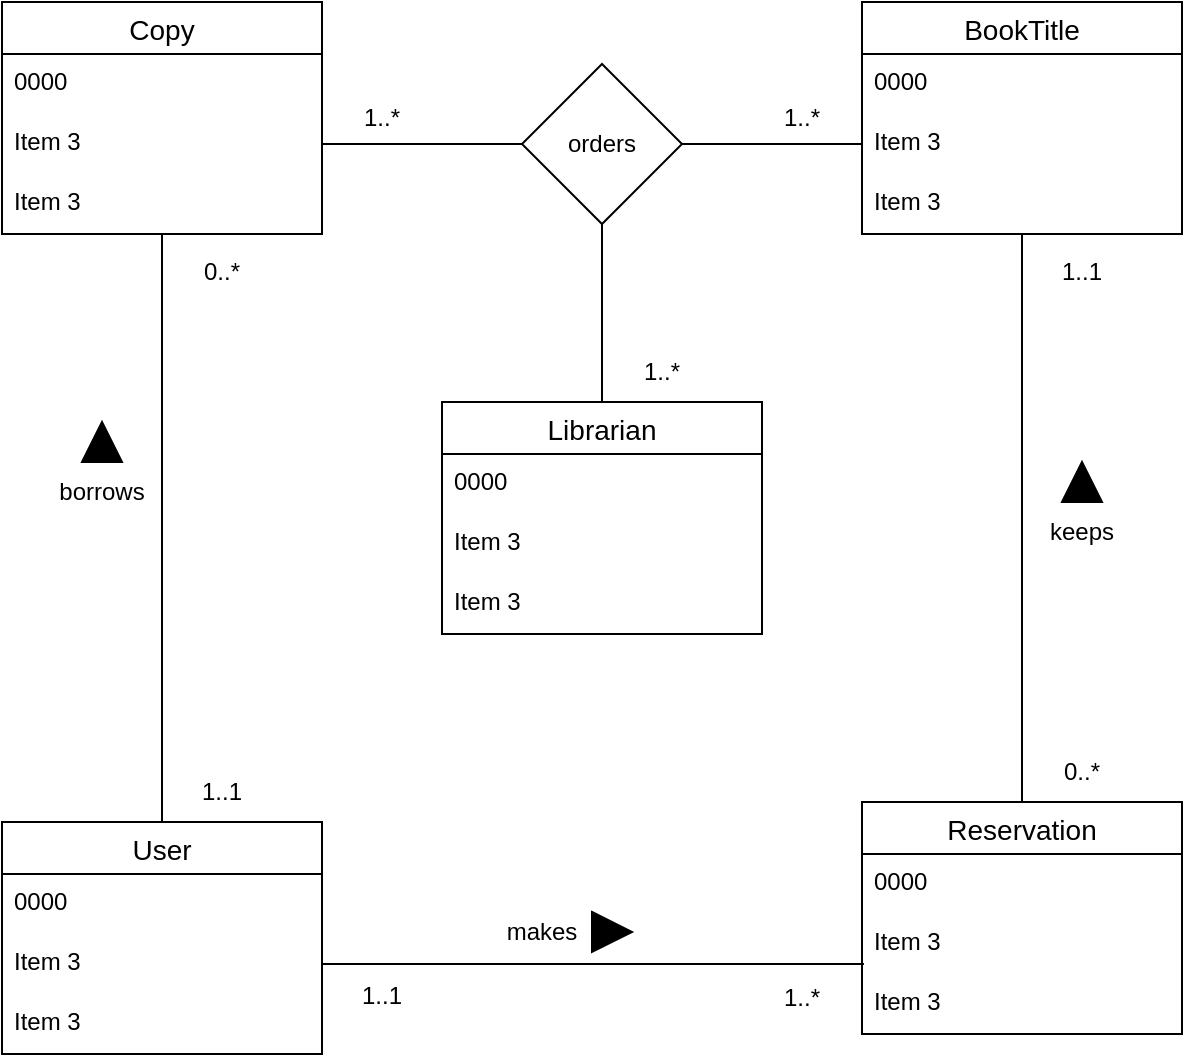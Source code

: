 <mxfile version="15.6.2" type="github" pages="3">
  <diagram id="Q_428xpvHdlZ_yEPxDv1" name="Page-1">
    <mxGraphModel dx="1422" dy="831" grid="1" gridSize="10" guides="1" tooltips="1" connect="1" arrows="1" fold="1" page="1" pageScale="1" pageWidth="850" pageHeight="1100" math="0" shadow="0">
      <root>
        <mxCell id="0" />
        <mxCell id="1" parent="0" />
        <mxCell id="ZA7bM_wyjtu-T4g4M8Mq-10" value="Librarian" style="swimlane;fontStyle=0;childLayout=stackLayout;horizontal=1;startSize=26;horizontalStack=0;resizeParent=1;resizeParentMax=0;resizeLast=0;collapsible=1;marginBottom=0;align=center;fontSize=14;" parent="1" vertex="1">
          <mxGeometry x="260" y="280" width="160" height="116" as="geometry" />
        </mxCell>
        <mxCell id="ZA7bM_wyjtu-T4g4M8Mq-11" value="0000" style="text;strokeColor=none;fillColor=none;spacingLeft=4;spacingRight=4;overflow=hidden;rotatable=0;points=[[0,0.5],[1,0.5]];portConstraint=eastwest;fontSize=12;" parent="ZA7bM_wyjtu-T4g4M8Mq-10" vertex="1">
          <mxGeometry y="26" width="160" height="30" as="geometry" />
        </mxCell>
        <mxCell id="F_n1LyjabMQ1kfWwBXyr-1" value="Item 3" style="text;strokeColor=none;fillColor=none;spacingLeft=4;spacingRight=4;overflow=hidden;rotatable=0;points=[[0,0.5],[1,0.5]];portConstraint=eastwest;fontSize=12;" parent="ZA7bM_wyjtu-T4g4M8Mq-10" vertex="1">
          <mxGeometry y="56" width="160" height="30" as="geometry" />
        </mxCell>
        <mxCell id="ZA7bM_wyjtu-T4g4M8Mq-13" value="Item 3" style="text;strokeColor=none;fillColor=none;spacingLeft=4;spacingRight=4;overflow=hidden;rotatable=0;points=[[0,0.5],[1,0.5]];portConstraint=eastwest;fontSize=12;" parent="ZA7bM_wyjtu-T4g4M8Mq-10" vertex="1">
          <mxGeometry y="86" width="160" height="30" as="geometry" />
        </mxCell>
        <mxCell id="NOb7rSY4H2DuV765HtXx-1" value="BookTitle" style="swimlane;fontStyle=0;childLayout=stackLayout;horizontal=1;startSize=26;horizontalStack=0;resizeParent=1;resizeParentMax=0;resizeLast=0;collapsible=1;marginBottom=0;align=center;fontSize=14;" parent="1" vertex="1">
          <mxGeometry x="470" y="80" width="160" height="116" as="geometry" />
        </mxCell>
        <mxCell id="NOb7rSY4H2DuV765HtXx-2" value="0000" style="text;strokeColor=none;fillColor=none;spacingLeft=4;spacingRight=4;overflow=hidden;rotatable=0;points=[[0,0.5],[1,0.5]];portConstraint=eastwest;fontSize=12;" parent="NOb7rSY4H2DuV765HtXx-1" vertex="1">
          <mxGeometry y="26" width="160" height="30" as="geometry" />
        </mxCell>
        <mxCell id="NOb7rSY4H2DuV765HtXx-3" value="Item 3" style="text;strokeColor=none;fillColor=none;spacingLeft=4;spacingRight=4;overflow=hidden;rotatable=0;points=[[0,0.5],[1,0.5]];portConstraint=eastwest;fontSize=12;" parent="NOb7rSY4H2DuV765HtXx-1" vertex="1">
          <mxGeometry y="56" width="160" height="30" as="geometry" />
        </mxCell>
        <mxCell id="NOb7rSY4H2DuV765HtXx-4" value="Item 3" style="text;strokeColor=none;fillColor=none;spacingLeft=4;spacingRight=4;overflow=hidden;rotatable=0;points=[[0,0.5],[1,0.5]];portConstraint=eastwest;fontSize=12;" parent="NOb7rSY4H2DuV765HtXx-1" vertex="1">
          <mxGeometry y="86" width="160" height="30" as="geometry" />
        </mxCell>
        <mxCell id="NOb7rSY4H2DuV765HtXx-27" style="edgeStyle=orthogonalEdgeStyle;rounded=0;orthogonalLoop=1;jettySize=auto;html=1;entryX=0.5;entryY=0;entryDx=0;entryDy=0;endArrow=none;endFill=0;" parent="1" source="NOb7rSY4H2DuV765HtXx-5" target="NOb7rSY4H2DuV765HtXx-14" edge="1">
          <mxGeometry relative="1" as="geometry" />
        </mxCell>
        <mxCell id="NOb7rSY4H2DuV765HtXx-5" value="Copy" style="swimlane;fontStyle=0;childLayout=stackLayout;horizontal=1;startSize=26;horizontalStack=0;resizeParent=1;resizeParentMax=0;resizeLast=0;collapsible=1;marginBottom=0;align=center;fontSize=14;" parent="1" vertex="1">
          <mxGeometry x="40" y="80" width="160" height="116" as="geometry" />
        </mxCell>
        <mxCell id="NOb7rSY4H2DuV765HtXx-6" value="0000" style="text;strokeColor=none;fillColor=none;spacingLeft=4;spacingRight=4;overflow=hidden;rotatable=0;points=[[0,0.5],[1,0.5]];portConstraint=eastwest;fontSize=12;" parent="NOb7rSY4H2DuV765HtXx-5" vertex="1">
          <mxGeometry y="26" width="160" height="30" as="geometry" />
        </mxCell>
        <mxCell id="NOb7rSY4H2DuV765HtXx-7" value="Item 3" style="text;strokeColor=none;fillColor=none;spacingLeft=4;spacingRight=4;overflow=hidden;rotatable=0;points=[[0,0.5],[1,0.5]];portConstraint=eastwest;fontSize=12;" parent="NOb7rSY4H2DuV765HtXx-5" vertex="1">
          <mxGeometry y="56" width="160" height="30" as="geometry" />
        </mxCell>
        <mxCell id="NOb7rSY4H2DuV765HtXx-8" value="Item 3" style="text;strokeColor=none;fillColor=none;spacingLeft=4;spacingRight=4;overflow=hidden;rotatable=0;points=[[0,0.5],[1,0.5]];portConstraint=eastwest;fontSize=12;" parent="NOb7rSY4H2DuV765HtXx-5" vertex="1">
          <mxGeometry y="86" width="160" height="30" as="geometry" />
        </mxCell>
        <mxCell id="NOb7rSY4H2DuV765HtXx-13" style="edgeStyle=orthogonalEdgeStyle;rounded=0;orthogonalLoop=1;jettySize=auto;html=1;entryX=0.5;entryY=0;entryDx=0;entryDy=0;endArrow=none;endFill=0;" parent="1" source="NOb7rSY4H2DuV765HtXx-9" target="ZA7bM_wyjtu-T4g4M8Mq-10" edge="1">
          <mxGeometry relative="1" as="geometry" />
        </mxCell>
        <mxCell id="NOb7rSY4H2DuV765HtXx-9" value="orders" style="rhombus;whiteSpace=wrap;html=1;strokeColor=default;fillColor=none;" parent="1" vertex="1">
          <mxGeometry x="300" y="111" width="80" height="80" as="geometry" />
        </mxCell>
        <mxCell id="NOb7rSY4H2DuV765HtXx-10" style="edgeStyle=orthogonalEdgeStyle;rounded=0;orthogonalLoop=1;jettySize=auto;html=1;endArrow=none;endFill=0;" parent="1" source="NOb7rSY4H2DuV765HtXx-7" target="NOb7rSY4H2DuV765HtXx-9" edge="1">
          <mxGeometry relative="1" as="geometry" />
        </mxCell>
        <mxCell id="NOb7rSY4H2DuV765HtXx-11" style="edgeStyle=orthogonalEdgeStyle;rounded=0;orthogonalLoop=1;jettySize=auto;html=1;entryX=1;entryY=0.5;entryDx=0;entryDy=0;endArrow=none;endFill=0;" parent="1" source="NOb7rSY4H2DuV765HtXx-3" target="NOb7rSY4H2DuV765HtXx-9" edge="1">
          <mxGeometry relative="1" as="geometry" />
        </mxCell>
        <mxCell id="NOb7rSY4H2DuV765HtXx-14" value="User" style="swimlane;fontStyle=0;childLayout=stackLayout;horizontal=1;startSize=26;horizontalStack=0;resizeParent=1;resizeParentMax=0;resizeLast=0;collapsible=1;marginBottom=0;align=center;fontSize=14;" parent="1" vertex="1">
          <mxGeometry x="40" y="490" width="160" height="116" as="geometry" />
        </mxCell>
        <mxCell id="NOb7rSY4H2DuV765HtXx-15" value="0000" style="text;strokeColor=none;fillColor=none;spacingLeft=4;spacingRight=4;overflow=hidden;rotatable=0;points=[[0,0.5],[1,0.5]];portConstraint=eastwest;fontSize=12;" parent="NOb7rSY4H2DuV765HtXx-14" vertex="1">
          <mxGeometry y="26" width="160" height="30" as="geometry" />
        </mxCell>
        <mxCell id="NOb7rSY4H2DuV765HtXx-16" value="Item 3" style="text;strokeColor=none;fillColor=none;spacingLeft=4;spacingRight=4;overflow=hidden;rotatable=0;points=[[0,0.5],[1,0.5]];portConstraint=eastwest;fontSize=12;" parent="NOb7rSY4H2DuV765HtXx-14" vertex="1">
          <mxGeometry y="56" width="160" height="30" as="geometry" />
        </mxCell>
        <mxCell id="NOb7rSY4H2DuV765HtXx-17" value="Item 3" style="text;strokeColor=none;fillColor=none;spacingLeft=4;spacingRight=4;overflow=hidden;rotatable=0;points=[[0,0.5],[1,0.5]];portConstraint=eastwest;fontSize=12;" parent="NOb7rSY4H2DuV765HtXx-14" vertex="1">
          <mxGeometry y="86" width="160" height="30" as="geometry" />
        </mxCell>
        <mxCell id="NOb7rSY4H2DuV765HtXx-25" style="edgeStyle=orthogonalEdgeStyle;rounded=0;orthogonalLoop=1;jettySize=auto;html=1;endArrow=none;endFill=0;" parent="1" source="NOb7rSY4H2DuV765HtXx-18" target="NOb7rSY4H2DuV765HtXx-1" edge="1">
          <mxGeometry relative="1" as="geometry" />
        </mxCell>
        <mxCell id="NOb7rSY4H2DuV765HtXx-18" value="Reservation" style="swimlane;fontStyle=0;childLayout=stackLayout;horizontal=1;startSize=26;horizontalStack=0;resizeParent=1;resizeParentMax=0;resizeLast=0;collapsible=1;marginBottom=0;align=center;fontSize=14;" parent="1" vertex="1">
          <mxGeometry x="470" y="480" width="160" height="116" as="geometry" />
        </mxCell>
        <mxCell id="NOb7rSY4H2DuV765HtXx-19" value="0000" style="text;strokeColor=none;fillColor=none;spacingLeft=4;spacingRight=4;overflow=hidden;rotatable=0;points=[[0,0.5],[1,0.5]];portConstraint=eastwest;fontSize=12;" parent="NOb7rSY4H2DuV765HtXx-18" vertex="1">
          <mxGeometry y="26" width="160" height="30" as="geometry" />
        </mxCell>
        <mxCell id="NOb7rSY4H2DuV765HtXx-20" value="Item 3" style="text;strokeColor=none;fillColor=none;spacingLeft=4;spacingRight=4;overflow=hidden;rotatable=0;points=[[0,0.5],[1,0.5]];portConstraint=eastwest;fontSize=12;" parent="NOb7rSY4H2DuV765HtXx-18" vertex="1">
          <mxGeometry y="56" width="160" height="30" as="geometry" />
        </mxCell>
        <mxCell id="NOb7rSY4H2DuV765HtXx-21" value="Item 3" style="text;strokeColor=none;fillColor=none;spacingLeft=4;spacingRight=4;overflow=hidden;rotatable=0;points=[[0,0.5],[1,0.5]];portConstraint=eastwest;fontSize=12;" parent="NOb7rSY4H2DuV765HtXx-18" vertex="1">
          <mxGeometry y="86" width="160" height="30" as="geometry" />
        </mxCell>
        <mxCell id="NOb7rSY4H2DuV765HtXx-22" value="1..*" style="text;html=1;strokeColor=none;fillColor=none;align=center;verticalAlign=middle;whiteSpace=wrap;rounded=0;" parent="1" vertex="1">
          <mxGeometry x="200" y="123" width="60" height="30" as="geometry" />
        </mxCell>
        <mxCell id="NOb7rSY4H2DuV765HtXx-23" value="1..*" style="text;html=1;strokeColor=none;fillColor=none;align=center;verticalAlign=middle;whiteSpace=wrap;rounded=0;" parent="1" vertex="1">
          <mxGeometry x="410" y="123" width="60" height="30" as="geometry" />
        </mxCell>
        <mxCell id="NOb7rSY4H2DuV765HtXx-24" value="1..*" style="text;html=1;strokeColor=none;fillColor=none;align=center;verticalAlign=middle;whiteSpace=wrap;rounded=0;" parent="1" vertex="1">
          <mxGeometry x="340" y="250" width="60" height="30" as="geometry" />
        </mxCell>
        <mxCell id="NOb7rSY4H2DuV765HtXx-28" value="keeps" style="text;html=1;strokeColor=none;fillColor=none;align=center;verticalAlign=middle;whiteSpace=wrap;rounded=0;" parent="1" vertex="1">
          <mxGeometry x="550" y="330" width="60" height="30" as="geometry" />
        </mxCell>
        <mxCell id="NOb7rSY4H2DuV765HtXx-29" value="" style="triangle;whiteSpace=wrap;html=1;strokeColor=default;fillColor=#000000;direction=north;" parent="1" vertex="1">
          <mxGeometry x="570" y="310" width="20" height="20" as="geometry" />
        </mxCell>
        <mxCell id="NOb7rSY4H2DuV765HtXx-30" value="1..1" style="text;html=1;strokeColor=none;fillColor=none;align=center;verticalAlign=middle;whiteSpace=wrap;rounded=0;" parent="1" vertex="1">
          <mxGeometry x="550" y="200" width="60" height="30" as="geometry" />
        </mxCell>
        <mxCell id="NOb7rSY4H2DuV765HtXx-31" value="0..*" style="text;html=1;strokeColor=none;fillColor=none;align=center;verticalAlign=middle;whiteSpace=wrap;rounded=0;" parent="1" vertex="1">
          <mxGeometry x="550" y="450" width="60" height="30" as="geometry" />
        </mxCell>
        <mxCell id="NOb7rSY4H2DuV765HtXx-32" style="edgeStyle=orthogonalEdgeStyle;rounded=0;orthogonalLoop=1;jettySize=auto;html=1;entryX=0.006;entryY=0.833;entryDx=0;entryDy=0;entryPerimeter=0;endArrow=none;endFill=0;" parent="1" source="NOb7rSY4H2DuV765HtXx-16" target="NOb7rSY4H2DuV765HtXx-20" edge="1">
          <mxGeometry relative="1" as="geometry" />
        </mxCell>
        <mxCell id="NOb7rSY4H2DuV765HtXx-33" value="makes" style="text;html=1;strokeColor=none;fillColor=none;align=center;verticalAlign=middle;whiteSpace=wrap;rounded=0;" parent="1" vertex="1">
          <mxGeometry x="280" y="530" width="60" height="30" as="geometry" />
        </mxCell>
        <mxCell id="NOb7rSY4H2DuV765HtXx-34" value="" style="triangle;whiteSpace=wrap;html=1;strokeColor=default;fillColor=#000000;direction=east;" parent="1" vertex="1">
          <mxGeometry x="335" y="535" width="20" height="20" as="geometry" />
        </mxCell>
        <mxCell id="NOb7rSY4H2DuV765HtXx-36" value="1..*" style="text;html=1;strokeColor=none;fillColor=none;align=center;verticalAlign=middle;whiteSpace=wrap;rounded=0;" parent="1" vertex="1">
          <mxGeometry x="410" y="563" width="60" height="30" as="geometry" />
        </mxCell>
        <mxCell id="NOb7rSY4H2DuV765HtXx-37" value="1..1" style="text;html=1;strokeColor=none;fillColor=none;align=center;verticalAlign=middle;whiteSpace=wrap;rounded=0;" parent="1" vertex="1">
          <mxGeometry x="200" y="562" width="60" height="30" as="geometry" />
        </mxCell>
        <mxCell id="NOb7rSY4H2DuV765HtXx-38" value="borrows" style="text;html=1;strokeColor=none;fillColor=none;align=center;verticalAlign=middle;whiteSpace=wrap;rounded=0;" parent="1" vertex="1">
          <mxGeometry x="60" y="310" width="60" height="30" as="geometry" />
        </mxCell>
        <mxCell id="NOb7rSY4H2DuV765HtXx-39" value="" style="triangle;whiteSpace=wrap;html=1;strokeColor=default;fillColor=#000000;direction=north;" parent="1" vertex="1">
          <mxGeometry x="80" y="290" width="20" height="20" as="geometry" />
        </mxCell>
        <mxCell id="NOb7rSY4H2DuV765HtXx-41" value="0..*" style="text;html=1;strokeColor=none;fillColor=none;align=center;verticalAlign=middle;whiteSpace=wrap;rounded=0;" parent="1" vertex="1">
          <mxGeometry x="120" y="200" width="60" height="30" as="geometry" />
        </mxCell>
        <mxCell id="NOb7rSY4H2DuV765HtXx-42" value="1..1" style="text;html=1;strokeColor=none;fillColor=none;align=center;verticalAlign=middle;whiteSpace=wrap;rounded=0;" parent="1" vertex="1">
          <mxGeometry x="120" y="460" width="60" height="30" as="geometry" />
        </mxCell>
      </root>
    </mxGraphModel>
  </diagram>
  <diagram id="I5beO8OrD3FKLfuEDJoO" name="ModelAnswer">
    <mxGraphModel dx="1422" dy="754" grid="1" gridSize="10" guides="1" tooltips="1" connect="1" arrows="1" fold="1" page="1" pageScale="1" pageWidth="850" pageHeight="1100" math="0" shadow="0">
      <root>
        <mxCell id="w3mFWNOISJ7ZZDM5z2eE-0" />
        <mxCell id="w3mFWNOISJ7ZZDM5z2eE-1" parent="w3mFWNOISJ7ZZDM5z2eE-0" />
        <mxCell id="w3mFWNOISJ7ZZDM5z2eE-2" value="Librarian" style="swimlane;fontStyle=0;childLayout=stackLayout;horizontal=1;startSize=26;horizontalStack=0;resizeParent=1;resizeParentMax=0;resizeLast=0;collapsible=1;marginBottom=0;align=center;fontSize=14;" vertex="1" parent="w3mFWNOISJ7ZZDM5z2eE-1">
          <mxGeometry x="40" y="480" width="160" height="146" as="geometry" />
        </mxCell>
        <mxCell id="w3mFWNOISJ7ZZDM5z2eE-3" value="librarianId{PK}" style="text;strokeColor=none;fillColor=none;spacingLeft=4;spacingRight=4;overflow=hidden;rotatable=0;points=[[0,0.5],[1,0.5]];portConstraint=eastwest;fontSize=12;" vertex="1" parent="w3mFWNOISJ7ZZDM5z2eE-2">
          <mxGeometry y="26" width="160" height="30" as="geometry" />
        </mxCell>
        <mxCell id="w3mFWNOISJ7ZZDM5z2eE-4" value="libFName" style="text;strokeColor=none;fillColor=none;spacingLeft=4;spacingRight=4;overflow=hidden;rotatable=0;points=[[0,0.5],[1,0.5]];portConstraint=eastwest;fontSize=12;" vertex="1" parent="w3mFWNOISJ7ZZDM5z2eE-2">
          <mxGeometry y="56" width="160" height="30" as="geometry" />
        </mxCell>
        <mxCell id="Brpm2Ps_6dhby0O5N7Ve-23" value="libSName" style="text;strokeColor=none;fillColor=none;spacingLeft=4;spacingRight=4;overflow=hidden;rotatable=0;points=[[0,0.5],[1,0.5]];portConstraint=eastwest;fontSize=12;" vertex="1" parent="w3mFWNOISJ7ZZDM5z2eE-2">
          <mxGeometry y="86" width="160" height="30" as="geometry" />
        </mxCell>
        <mxCell id="w3mFWNOISJ7ZZDM5z2eE-5" value="libTellNo" style="text;strokeColor=none;fillColor=none;spacingLeft=4;spacingRight=4;overflow=hidden;rotatable=0;points=[[0,0.5],[1,0.5]];portConstraint=eastwest;fontSize=12;" vertex="1" parent="w3mFWNOISJ7ZZDM5z2eE-2">
          <mxGeometry y="116" width="160" height="30" as="geometry" />
        </mxCell>
        <mxCell id="w3mFWNOISJ7ZZDM5z2eE-55" style="edgeStyle=orthogonalEdgeStyle;rounded=0;orthogonalLoop=1;jettySize=auto;html=1;entryX=0.5;entryY=0;entryDx=0;entryDy=0;endArrow=none;endFill=0;" edge="1" parent="w3mFWNOISJ7ZZDM5z2eE-1" source="w3mFWNOISJ7ZZDM5z2eE-6" target="w3mFWNOISJ7ZZDM5z2eE-11">
          <mxGeometry relative="1" as="geometry" />
        </mxCell>
        <mxCell id="w3mFWNOISJ7ZZDM5z2eE-6" value="BookTitle" style="swimlane;fontStyle=0;childLayout=stackLayout;horizontal=1;startSize=26;horizontalStack=0;resizeParent=1;resizeParentMax=0;resizeLast=0;collapsible=1;marginBottom=0;align=center;fontSize=14;" vertex="1" parent="w3mFWNOISJ7ZZDM5z2eE-1">
          <mxGeometry x="400" y="222" width="160" height="146" as="geometry" />
        </mxCell>
        <mxCell id="w3mFWNOISJ7ZZDM5z2eE-7" value="bookCatelogNo{PK}" style="text;strokeColor=none;fillColor=none;spacingLeft=4;spacingRight=4;overflow=hidden;rotatable=0;points=[[0,0.5],[1,0.5]];portConstraint=eastwest;fontSize=12;" vertex="1" parent="w3mFWNOISJ7ZZDM5z2eE-6">
          <mxGeometry y="26" width="160" height="30" as="geometry" />
        </mxCell>
        <mxCell id="w3mFWNOISJ7ZZDM5z2eE-8" value="ISBN{AK}" style="text;strokeColor=none;fillColor=none;spacingLeft=4;spacingRight=4;overflow=hidden;rotatable=0;points=[[0,0.5],[1,0.5]];portConstraint=eastwest;fontSize=12;" vertex="1" parent="w3mFWNOISJ7ZZDM5z2eE-6">
          <mxGeometry y="56" width="160" height="30" as="geometry" />
        </mxCell>
        <mxCell id="w3mFWNOISJ7ZZDM5z2eE-9" value="bookTitle" style="text;strokeColor=none;fillColor=none;spacingLeft=4;spacingRight=4;overflow=hidden;rotatable=0;points=[[0,0.5],[1,0.5]];portConstraint=eastwest;fontSize=12;" vertex="1" parent="w3mFWNOISJ7ZZDM5z2eE-6">
          <mxGeometry y="86" width="160" height="30" as="geometry" />
        </mxCell>
        <mxCell id="Brpm2Ps_6dhby0O5N7Ve-24" value="bookAuther" style="text;strokeColor=none;fillColor=none;spacingLeft=4;spacingRight=4;overflow=hidden;rotatable=0;points=[[0,0.5],[1,0.5]];portConstraint=eastwest;fontSize=12;" vertex="1" parent="w3mFWNOISJ7ZZDM5z2eE-6">
          <mxGeometry y="116" width="160" height="30" as="geometry" />
        </mxCell>
        <mxCell id="w3mFWNOISJ7ZZDM5z2eE-11" value="Copy" style="swimlane;fontStyle=0;childLayout=stackLayout;horizontal=1;startSize=26;horizontalStack=0;resizeParent=1;resizeParentMax=0;resizeLast=0;collapsible=1;marginBottom=0;align=center;fontSize=14;" vertex="1" parent="w3mFWNOISJ7ZZDM5z2eE-1">
          <mxGeometry x="400" y="480" width="160" height="116" as="geometry" />
        </mxCell>
        <mxCell id="w3mFWNOISJ7ZZDM5z2eE-12" value="copyRefNo{PK}" style="text;strokeColor=none;fillColor=none;spacingLeft=4;spacingRight=4;overflow=hidden;rotatable=0;points=[[0,0.5],[1,0.5]];portConstraint=eastwest;fontSize=12;" vertex="1" parent="w3mFWNOISJ7ZZDM5z2eE-11">
          <mxGeometry y="26" width="160" height="30" as="geometry" />
        </mxCell>
        <mxCell id="w3mFWNOISJ7ZZDM5z2eE-13" value="copyCondition" style="text;strokeColor=none;fillColor=none;spacingLeft=4;spacingRight=4;overflow=hidden;rotatable=0;points=[[0,0.5],[1,0.5]];portConstraint=eastwest;fontSize=12;" vertex="1" parent="w3mFWNOISJ7ZZDM5z2eE-11">
          <mxGeometry y="56" width="160" height="30" as="geometry" />
        </mxCell>
        <mxCell id="w3mFWNOISJ7ZZDM5z2eE-14" value="copyAvailability" style="text;strokeColor=none;fillColor=none;spacingLeft=4;spacingRight=4;overflow=hidden;rotatable=0;points=[[0,0.5],[1,0.5]];portConstraint=eastwest;fontSize=12;" vertex="1" parent="w3mFWNOISJ7ZZDM5z2eE-11">
          <mxGeometry y="86" width="160" height="30" as="geometry" />
        </mxCell>
        <mxCell id="Brpm2Ps_6dhby0O5N7Ve-6" style="edgeStyle=orthogonalEdgeStyle;rounded=0;orthogonalLoop=1;jettySize=auto;html=1;entryX=1;entryY=0.5;entryDx=0;entryDy=0;endArrow=none;endFill=0;" edge="1" parent="w3mFWNOISJ7ZZDM5z2eE-1" source="w3mFWNOISJ7ZZDM5z2eE-19" target="w3mFWNOISJ7ZZDM5z2eE-13">
          <mxGeometry relative="1" as="geometry" />
        </mxCell>
        <mxCell id="w3mFWNOISJ7ZZDM5z2eE-19" value="User" style="swimlane;fontStyle=0;childLayout=stackLayout;horizontal=1;startSize=26;horizontalStack=0;resizeParent=1;resizeParentMax=0;resizeLast=0;collapsible=1;marginBottom=0;align=center;fontSize=14;" vertex="1" parent="w3mFWNOISJ7ZZDM5z2eE-1">
          <mxGeometry x="680" y="222" width="160" height="146" as="geometry" />
        </mxCell>
        <mxCell id="w3mFWNOISJ7ZZDM5z2eE-20" value="userId{PK}" style="text;strokeColor=none;fillColor=none;spacingLeft=4;spacingRight=4;overflow=hidden;rotatable=0;points=[[0,0.5],[1,0.5]];portConstraint=eastwest;fontSize=12;" vertex="1" parent="w3mFWNOISJ7ZZDM5z2eE-19">
          <mxGeometry y="26" width="160" height="30" as="geometry" />
        </mxCell>
        <mxCell id="w3mFWNOISJ7ZZDM5z2eE-21" value="userFname" style="text;strokeColor=none;fillColor=none;spacingLeft=4;spacingRight=4;overflow=hidden;rotatable=0;points=[[0,0.5],[1,0.5]];portConstraint=eastwest;fontSize=12;" vertex="1" parent="w3mFWNOISJ7ZZDM5z2eE-19">
          <mxGeometry y="56" width="160" height="30" as="geometry" />
        </mxCell>
        <mxCell id="Brpm2Ps_6dhby0O5N7Ve-25" value="userSName" style="text;strokeColor=none;fillColor=none;spacingLeft=4;spacingRight=4;overflow=hidden;rotatable=0;points=[[0,0.5],[1,0.5]];portConstraint=eastwest;fontSize=12;" vertex="1" parent="w3mFWNOISJ7ZZDM5z2eE-19">
          <mxGeometry y="86" width="160" height="30" as="geometry" />
        </mxCell>
        <mxCell id="w3mFWNOISJ7ZZDM5z2eE-22" value="userEmalil" style="text;strokeColor=none;fillColor=none;spacingLeft=4;spacingRight=4;overflow=hidden;rotatable=0;points=[[0,0.5],[1,0.5]];portConstraint=eastwest;fontSize=12;" vertex="1" parent="w3mFWNOISJ7ZZDM5z2eE-19">
          <mxGeometry y="116" width="160" height="30" as="geometry" />
        </mxCell>
        <mxCell id="w3mFWNOISJ7ZZDM5z2eE-53" style="edgeStyle=orthogonalEdgeStyle;rounded=0;orthogonalLoop=1;jettySize=auto;html=1;endArrow=none;endFill=0;" edge="1" parent="w3mFWNOISJ7ZZDM5z2eE-1" source="w3mFWNOISJ7ZZDM5z2eE-46" target="w3mFWNOISJ7ZZDM5z2eE-6">
          <mxGeometry relative="1" as="geometry" />
        </mxCell>
        <mxCell id="w3mFWNOISJ7ZZDM5z2eE-46" value="Publisher" style="swimlane;fontStyle=0;childLayout=stackLayout;horizontal=1;startSize=26;horizontalStack=0;resizeParent=1;resizeParentMax=0;resizeLast=0;collapsible=1;marginBottom=0;align=center;fontSize=14;" vertex="1" parent="w3mFWNOISJ7ZZDM5z2eE-1">
          <mxGeometry x="160" y="40" width="160" height="146" as="geometry" />
        </mxCell>
        <mxCell id="w3mFWNOISJ7ZZDM5z2eE-47" value="publisherId{PK}" style="text;strokeColor=none;fillColor=none;spacingLeft=4;spacingRight=4;overflow=hidden;rotatable=0;points=[[0,0.5],[1,0.5]];portConstraint=eastwest;fontSize=12;" vertex="1" parent="w3mFWNOISJ7ZZDM5z2eE-46">
          <mxGeometry y="26" width="160" height="30" as="geometry" />
        </mxCell>
        <mxCell id="w3mFWNOISJ7ZZDM5z2eE-48" value="publisherName" style="text;strokeColor=none;fillColor=none;spacingLeft=4;spacingRight=4;overflow=hidden;rotatable=0;points=[[0,0.5],[1,0.5]];portConstraint=eastwest;fontSize=12;" vertex="1" parent="w3mFWNOISJ7ZZDM5z2eE-46">
          <mxGeometry y="56" width="160" height="30" as="geometry" />
        </mxCell>
        <mxCell id="w3mFWNOISJ7ZZDM5z2eE-49" value="contactPersonName" style="text;strokeColor=none;fillColor=none;spacingLeft=4;spacingRight=4;overflow=hidden;rotatable=0;points=[[0,0.5],[1,0.5]];portConstraint=eastwest;fontSize=12;" vertex="1" parent="w3mFWNOISJ7ZZDM5z2eE-46">
          <mxGeometry y="86" width="160" height="30" as="geometry" />
        </mxCell>
        <mxCell id="Brpm2Ps_6dhby0O5N7Ve-22" value="contactPersonEmail" style="text;strokeColor=none;fillColor=none;spacingLeft=4;spacingRight=4;overflow=hidden;rotatable=0;points=[[0,0.5],[1,0.5]];portConstraint=eastwest;fontSize=12;" vertex="1" parent="w3mFWNOISJ7ZZDM5z2eE-46">
          <mxGeometry y="116" width="160" height="30" as="geometry" />
        </mxCell>
        <mxCell id="w3mFWNOISJ7ZZDM5z2eE-54" style="edgeStyle=orthogonalEdgeStyle;rounded=0;orthogonalLoop=1;jettySize=auto;html=1;endArrow=none;endFill=0;" edge="1" parent="w3mFWNOISJ7ZZDM5z2eE-1" source="w3mFWNOISJ7ZZDM5z2eE-7" target="w3mFWNOISJ7ZZDM5z2eE-20">
          <mxGeometry relative="1" as="geometry" />
        </mxCell>
        <mxCell id="w3mFWNOISJ7ZZDM5z2eE-60" style="edgeStyle=orthogonalEdgeStyle;rounded=0;orthogonalLoop=1;jettySize=auto;html=1;entryX=0.5;entryY=0;entryDx=0;entryDy=0;endArrow=none;endFill=0;" edge="1" parent="w3mFWNOISJ7ZZDM5z2eE-1" source="w3mFWNOISJ7ZZDM5z2eE-56" target="w3mFWNOISJ7ZZDM5z2eE-2">
          <mxGeometry relative="1" as="geometry">
            <Array as="points">
              <mxPoint x="120" y="280" />
            </Array>
          </mxGeometry>
        </mxCell>
        <mxCell id="w3mFWNOISJ7ZZDM5z2eE-61" style="edgeStyle=orthogonalEdgeStyle;rounded=0;orthogonalLoop=1;jettySize=auto;html=1;entryX=0;entryY=0.5;entryDx=0;entryDy=0;endArrow=none;endFill=0;" edge="1" parent="w3mFWNOISJ7ZZDM5z2eE-1" source="w3mFWNOISJ7ZZDM5z2eE-56" target="w3mFWNOISJ7ZZDM5z2eE-13">
          <mxGeometry relative="1" as="geometry" />
        </mxCell>
        <mxCell id="Brpm2Ps_6dhby0O5N7Ve-20" style="edgeStyle=orthogonalEdgeStyle;rounded=0;orthogonalLoop=1;jettySize=auto;html=1;entryX=-0.006;entryY=1.067;entryDx=0;entryDy=0;entryPerimeter=0;endArrow=none;endFill=0;" edge="1" parent="w3mFWNOISJ7ZZDM5z2eE-1" source="w3mFWNOISJ7ZZDM5z2eE-56" target="w3mFWNOISJ7ZZDM5z2eE-7">
          <mxGeometry relative="1" as="geometry" />
        </mxCell>
        <mxCell id="w3mFWNOISJ7ZZDM5z2eE-56" value="Orders" style="rhombus;whiteSpace=wrap;html=1;" vertex="1" parent="w3mFWNOISJ7ZZDM5z2eE-1">
          <mxGeometry x="230" y="250" width="80" height="60" as="geometry" />
        </mxCell>
        <mxCell id="w3mFWNOISJ7ZZDM5z2eE-62" value="publishes" style="text;html=1;strokeColor=none;fillColor=none;align=center;verticalAlign=middle;whiteSpace=wrap;rounded=0;" vertex="1" parent="w3mFWNOISJ7ZZDM5z2eE-1">
          <mxGeometry x="360" y="70" width="60" height="30" as="geometry" />
        </mxCell>
        <mxCell id="Brpm2Ps_6dhby0O5N7Ve-0" value="" style="triangle;whiteSpace=wrap;html=1;fillColor=#000000;" vertex="1" parent="w3mFWNOISJ7ZZDM5z2eE-1">
          <mxGeometry x="425" y="75" width="20" height="20" as="geometry" />
        </mxCell>
        <mxCell id="Brpm2Ps_6dhby0O5N7Ve-1" value="Has" style="text;html=1;strokeColor=none;fillColor=none;align=center;verticalAlign=middle;whiteSpace=wrap;rounded=0;" vertex="1" parent="w3mFWNOISJ7ZZDM5z2eE-1">
          <mxGeometry x="490" y="390" width="60" height="30" as="geometry" />
        </mxCell>
        <mxCell id="Brpm2Ps_6dhby0O5N7Ve-2" value="" style="triangle;whiteSpace=wrap;html=1;fillColor=#000000;direction=south;" vertex="1" parent="w3mFWNOISJ7ZZDM5z2eE-1">
          <mxGeometry x="510" y="420" width="20" height="20" as="geometry" />
        </mxCell>
        <mxCell id="Brpm2Ps_6dhby0O5N7Ve-4" value="places reservation for" style="text;html=1;strokeColor=none;fillColor=none;align=center;verticalAlign=middle;whiteSpace=wrap;rounded=0;" vertex="1" parent="w3mFWNOISJ7ZZDM5z2eE-1">
          <mxGeometry x="610" y="220" width="60" height="30" as="geometry" />
        </mxCell>
        <mxCell id="Brpm2Ps_6dhby0O5N7Ve-5" value="" style="triangle;whiteSpace=wrap;html=1;fillColor=#000000;direction=west;" vertex="1" parent="w3mFWNOISJ7ZZDM5z2eE-1">
          <mxGeometry x="580" y="222" width="20" height="20" as="geometry" />
        </mxCell>
        <mxCell id="Brpm2Ps_6dhby0O5N7Ve-7" value="borrows" style="text;html=1;strokeColor=none;fillColor=none;align=center;verticalAlign=middle;whiteSpace=wrap;rounded=0;" vertex="1" parent="w3mFWNOISJ7ZZDM5z2eE-1">
          <mxGeometry x="661" y="520" width="60" height="30" as="geometry" />
        </mxCell>
        <mxCell id="Brpm2Ps_6dhby0O5N7Ve-8" value="" style="triangle;whiteSpace=wrap;html=1;fillColor=#000000;direction=west;" vertex="1" parent="w3mFWNOISJ7ZZDM5z2eE-1">
          <mxGeometry x="642" y="525" width="20" height="20" as="geometry" />
        </mxCell>
        <mxCell id="Brpm2Ps_6dhby0O5N7Ve-9" value="1..1" style="text;html=1;strokeColor=none;fillColor=none;align=center;verticalAlign=middle;whiteSpace=wrap;rounded=0;" vertex="1" parent="w3mFWNOISJ7ZZDM5z2eE-1">
          <mxGeometry x="320" y="100" width="40" height="20" as="geometry" />
        </mxCell>
        <mxCell id="Brpm2Ps_6dhby0O5N7Ve-10" value="0..1" style="text;html=1;strokeColor=none;fillColor=none;align=center;verticalAlign=middle;whiteSpace=wrap;rounded=0;" vertex="1" parent="w3mFWNOISJ7ZZDM5z2eE-1">
          <mxGeometry x="439" y="200" width="40" height="20" as="geometry" />
        </mxCell>
        <mxCell id="Brpm2Ps_6dhby0O5N7Ve-11" value="1..1" style="text;html=1;strokeColor=none;fillColor=none;align=center;verticalAlign=middle;whiteSpace=wrap;rounded=0;" vertex="1" parent="w3mFWNOISJ7ZZDM5z2eE-1">
          <mxGeometry x="360" y="280" width="40" height="20" as="geometry" />
        </mxCell>
        <mxCell id="Brpm2Ps_6dhby0O5N7Ve-12" value="1..1" style="text;html=1;strokeColor=none;fillColor=none;align=center;verticalAlign=middle;whiteSpace=wrap;rounded=0;" vertex="1" parent="w3mFWNOISJ7ZZDM5z2eE-1">
          <mxGeometry x="439" y="380" width="40" height="20" as="geometry" />
        </mxCell>
        <mxCell id="Brpm2Ps_6dhby0O5N7Ve-13" value="0..*&lt;span style=&quot;color: rgba(0 , 0 , 0 , 0) ; font-family: monospace ; font-size: 0px&quot;&gt;%3CmxGraphModel%3E%3Croot%3E%3CmxCell%20id%3D%220%22%2F%3E%3CmxCell%20id%3D%221%22%20parent%3D%220%22%2F%3E%3CmxCell%20id%3D%222%22%20value%3D%221..1%22%20style%3D%22text%3Bhtml%3D1%3BstrokeColor%3Dnone%3BfillColor%3Dnone%3Balign%3Dcenter%3BverticalAlign%3Dmiddle%3BwhiteSpace%3Dwrap%3Brounded%3D0%3B%22%20vertex%3D%221%22%20parent%3D%221%22%3E%3CmxGeometry%20x%3D%22320%22%20y%3D%22100%22%20width%3D%2240%22%20height%3D%2220%22%20as%3D%22geometry%22%2F%3E%3C%2FmxCell%3E%3C%2Froot%3E%3C%2FmxGraphModel%3E&lt;/span&gt;" style="text;html=1;strokeColor=none;fillColor=none;align=center;verticalAlign=middle;whiteSpace=wrap;rounded=0;" vertex="1" parent="w3mFWNOISJ7ZZDM5z2eE-1">
          <mxGeometry x="360" y="530" width="40" height="20" as="geometry" />
        </mxCell>
        <mxCell id="Brpm2Ps_6dhby0O5N7Ve-14" value="0..*" style="text;html=1;strokeColor=none;fillColor=none;align=center;verticalAlign=middle;whiteSpace=wrap;rounded=0;" vertex="1" parent="w3mFWNOISJ7ZZDM5z2eE-1">
          <mxGeometry x="439" y="460" width="40" height="20" as="geometry" />
        </mxCell>
        <mxCell id="Brpm2Ps_6dhby0O5N7Ve-15" value="0..1" style="text;html=1;strokeColor=none;fillColor=none;align=center;verticalAlign=middle;whiteSpace=wrap;rounded=0;" vertex="1" parent="w3mFWNOISJ7ZZDM5z2eE-1">
          <mxGeometry x="120" y="457" width="40" height="20" as="geometry" />
        </mxCell>
        <mxCell id="Brpm2Ps_6dhby0O5N7Ve-16" value="0..*&lt;span style=&quot;color: rgba(0 , 0 , 0 , 0) ; font-family: monospace ; font-size: 0px&quot;&gt;%3CmxGraphModel%3E%3Croot%3E%3CmxCell%20id%3D%220%22%2F%3E%3CmxCell%20id%3D%221%22%20parent%3D%220%22%2F%3E%3CmxCell%20id%3D%222%22%20value%3D%221..1%22%20style%3D%22text%3Bhtml%3D1%3BstrokeColor%3Dnone%3BfillColor%3Dnone%3Balign%3Dcenter%3BverticalAlign%3Dmiddle%3BwhiteSpace%3Dwrap%3Brounded%3D0%3B%22%20vertex%3D%221%22%20parent%3D%221%22%3E%3CmxGeometry%20x%3D%22320%22%20y%3D%22100%22%20width%3D%2240%22%20height%3D%2220%22%20as%3D%22geometry%22%2F%3E%3C%2FmxCell%3E%3C%2Froot%3E%3C%2FmxGraphModel%3E&lt;/span&gt;" style="text;html=1;strokeColor=none;fillColor=none;align=center;verticalAlign=middle;whiteSpace=wrap;rounded=0;" vertex="1" parent="w3mFWNOISJ7ZZDM5z2eE-1">
          <mxGeometry x="560" y="270" width="40" height="20" as="geometry" />
        </mxCell>
        <mxCell id="Brpm2Ps_6dhby0O5N7Ve-17" value="0..*&lt;span style=&quot;color: rgba(0 , 0 , 0 , 0) ; font-family: monospace ; font-size: 0px&quot;&gt;%3CmxGraphModel%3E%3Croot%3E%3CmxCell%20id%3D%220%22%2F%3E%3CmxCell%20id%3D%221%22%20parent%3D%220%22%2F%3E%3CmxCell%20id%3D%222%22%20value%3D%221..1%22%20style%3D%22text%3Bhtml%3D1%3BstrokeColor%3Dnone%3BfillColor%3Dnone%3Balign%3Dcenter%3BverticalAlign%3Dmiddle%3BwhiteSpace%3Dwrap%3Brounded%3D0%3B%22%20vertex%3D%221%22%20parent%3D%221%22%3E%3CmxGeometry%20x%3D%22320%22%20y%3D%22100%22%20width%3D%2240%22%20height%3D%2220%22%20as%3D%22geometry%22%2F%3E%3C%2FmxCell%3E%3C%2Froot%3E%3C%2FmxGraphModel%3E&lt;/span&gt;" style="text;html=1;strokeColor=none;fillColor=none;align=center;verticalAlign=middle;whiteSpace=wrap;rounded=0;" vertex="1" parent="w3mFWNOISJ7ZZDM5z2eE-1">
          <mxGeometry x="640" y="270" width="40" height="20" as="geometry" />
        </mxCell>
        <mxCell id="Brpm2Ps_6dhby0O5N7Ve-18" value="0..*&lt;span style=&quot;color: rgba(0 , 0 , 0 , 0) ; font-family: monospace ; font-size: 0px&quot;&gt;%3CmxGraphModel%3E%3Croot%3E%3CmxCell%20id%3D%220%22%2F%3E%3CmxCell%20id%3D%221%22%20parent%3D%220%22%2F%3E%3CmxCell%20id%3D%222%22%20value%3D%221..1%22%20style%3D%22text%3Bhtml%3D1%3BstrokeColor%3Dnone%3BfillColor%3Dnone%3Balign%3Dcenter%3BverticalAlign%3Dmiddle%3BwhiteSpace%3Dwrap%3Brounded%3D0%3B%22%20vertex%3D%221%22%20parent%3D%221%22%3E%3CmxGeometry%20x%3D%22320%22%20y%3D%22100%22%20width%3D%2240%22%20height%3D%2220%22%20as%3D%22geometry%22%2F%3E%3C%2FmxCell%3E%3C%2Froot%3E%3C%2FmxGraphModel%3E&lt;/span&gt;" style="text;html=1;strokeColor=none;fillColor=none;align=center;verticalAlign=middle;whiteSpace=wrap;rounded=0;" vertex="1" parent="w3mFWNOISJ7ZZDM5z2eE-1">
          <mxGeometry x="760" y="370" width="40" height="20" as="geometry" />
        </mxCell>
        <mxCell id="Brpm2Ps_6dhby0O5N7Ve-19" value="0..*&lt;span style=&quot;color: rgba(0 , 0 , 0 , 0) ; font-family: monospace ; font-size: 0px&quot;&gt;%3CmxGraphModel%3E%3Croot%3E%3CmxCell%20id%3D%220%22%2F%3E%3CmxCell%20id%3D%221%22%20parent%3D%220%22%2F%3E%3CmxCell%20id%3D%222%22%20value%3D%221..1%22%20style%3D%22text%3Bhtml%3D1%3BstrokeColor%3Dnone%3BfillColor%3Dnone%3Balign%3Dcenter%3BverticalAlign%3Dmiddle%3BwhiteSpace%3Dwrap%3Brounded%3D0%3B%22%20vertex%3D%221%22%20parent%3D%221%22%3E%3CmxGeometry%20x%3D%22320%22%20y%3D%22100%22%20width%3D%2240%22%20height%3D%2220%22%20as%3D%22geometry%22%2F%3E%3C%2FmxCell%3E%3C%2Froot%3E%3C%2FmxGraphModel%3E&lt;/span&gt;" style="text;html=1;strokeColor=none;fillColor=none;align=center;verticalAlign=middle;whiteSpace=wrap;rounded=0;" vertex="1" parent="w3mFWNOISJ7ZZDM5z2eE-1">
          <mxGeometry x="563" y="550" width="40" height="20" as="geometry" />
        </mxCell>
      </root>
    </mxGraphModel>
  </diagram>
  <diagram id="5e7CYx7FK-HHlZJl-GQe" name="Re-Do">
    <mxGraphModel dx="1422" dy="831" grid="1" gridSize="10" guides="1" tooltips="1" connect="1" arrows="1" fold="1" page="1" pageScale="1" pageWidth="850" pageHeight="1100" math="0" shadow="0">
      <root>
        <mxCell id="pTrt5PRr2kWcXyNMJGlj-0" />
        <mxCell id="pTrt5PRr2kWcXyNMJGlj-1" parent="pTrt5PRr2kWcXyNMJGlj-0" />
        <mxCell id="pTrt5PRr2kWcXyNMJGlj-2" value="Librarians" style="swimlane;fontStyle=0;childLayout=stackLayout;horizontal=1;startSize=26;horizontalStack=0;resizeParent=1;resizeParentMax=0;resizeLast=0;collapsible=1;marginBottom=0;align=center;fontSize=14;fillColor=none;" vertex="1" parent="pTrt5PRr2kWcXyNMJGlj-1">
          <mxGeometry x="570" y="80" width="160" height="116" as="geometry" />
        </mxCell>
        <mxCell id="pTrt5PRr2kWcXyNMJGlj-3" value="Item 1" style="text;strokeColor=none;fillColor=none;spacingLeft=4;spacingRight=4;overflow=hidden;rotatable=0;points=[[0,0.5],[1,0.5]];portConstraint=eastwest;fontSize=12;" vertex="1" parent="pTrt5PRr2kWcXyNMJGlj-2">
          <mxGeometry y="26" width="160" height="30" as="geometry" />
        </mxCell>
        <mxCell id="pTrt5PRr2kWcXyNMJGlj-4" value="Item 2" style="text;strokeColor=none;fillColor=none;spacingLeft=4;spacingRight=4;overflow=hidden;rotatable=0;points=[[0,0.5],[1,0.5]];portConstraint=eastwest;fontSize=12;" vertex="1" parent="pTrt5PRr2kWcXyNMJGlj-2">
          <mxGeometry y="56" width="160" height="30" as="geometry" />
        </mxCell>
        <mxCell id="pTrt5PRr2kWcXyNMJGlj-5" value="Item 3" style="text;strokeColor=none;fillColor=none;spacingLeft=4;spacingRight=4;overflow=hidden;rotatable=0;points=[[0,0.5],[1,0.5]];portConstraint=eastwest;fontSize=12;" vertex="1" parent="pTrt5PRr2kWcXyNMJGlj-2">
          <mxGeometry y="86" width="160" height="30" as="geometry" />
        </mxCell>
        <mxCell id="pTrt5PRr2kWcXyNMJGlj-6" value="Book" style="swimlane;fontStyle=0;childLayout=stackLayout;horizontal=1;startSize=26;horizontalStack=0;resizeParent=1;resizeParentMax=0;resizeLast=0;collapsible=1;marginBottom=0;align=center;fontSize=14;fillColor=none;" vertex="1" parent="pTrt5PRr2kWcXyNMJGlj-1">
          <mxGeometry x="280" y="320" width="160" height="116" as="geometry" />
        </mxCell>
        <mxCell id="pTrt5PRr2kWcXyNMJGlj-7" value="Item 1" style="text;strokeColor=none;fillColor=none;spacingLeft=4;spacingRight=4;overflow=hidden;rotatable=0;points=[[0,0.5],[1,0.5]];portConstraint=eastwest;fontSize=12;" vertex="1" parent="pTrt5PRr2kWcXyNMJGlj-6">
          <mxGeometry y="26" width="160" height="30" as="geometry" />
        </mxCell>
        <mxCell id="pTrt5PRr2kWcXyNMJGlj-8" value="Item 2" style="text;strokeColor=none;fillColor=none;spacingLeft=4;spacingRight=4;overflow=hidden;rotatable=0;points=[[0,0.5],[1,0.5]];portConstraint=eastwest;fontSize=12;" vertex="1" parent="pTrt5PRr2kWcXyNMJGlj-6">
          <mxGeometry y="56" width="160" height="30" as="geometry" />
        </mxCell>
        <mxCell id="pTrt5PRr2kWcXyNMJGlj-9" value="Item 3" style="text;strokeColor=none;fillColor=none;spacingLeft=4;spacingRight=4;overflow=hidden;rotatable=0;points=[[0,0.5],[1,0.5]];portConstraint=eastwest;fontSize=12;" vertex="1" parent="pTrt5PRr2kWcXyNMJGlj-6">
          <mxGeometry y="86" width="160" height="30" as="geometry" />
        </mxCell>
        <mxCell id="pTrt5PRr2kWcXyNMJGlj-10" value="Copy" style="swimlane;fontStyle=0;childLayout=stackLayout;horizontal=1;startSize=26;horizontalStack=0;resizeParent=1;resizeParentMax=0;resizeLast=0;collapsible=1;marginBottom=0;align=center;fontSize=14;fillColor=none;" vertex="1" parent="pTrt5PRr2kWcXyNMJGlj-1">
          <mxGeometry x="40" y="80" width="160" height="116" as="geometry" />
        </mxCell>
        <mxCell id="pTrt5PRr2kWcXyNMJGlj-11" value="Item 1" style="text;strokeColor=none;fillColor=none;spacingLeft=4;spacingRight=4;overflow=hidden;rotatable=0;points=[[0,0.5],[1,0.5]];portConstraint=eastwest;fontSize=12;" vertex="1" parent="pTrt5PRr2kWcXyNMJGlj-10">
          <mxGeometry y="26" width="160" height="30" as="geometry" />
        </mxCell>
        <mxCell id="pTrt5PRr2kWcXyNMJGlj-12" value="Item 2" style="text;strokeColor=none;fillColor=none;spacingLeft=4;spacingRight=4;overflow=hidden;rotatable=0;points=[[0,0.5],[1,0.5]];portConstraint=eastwest;fontSize=12;" vertex="1" parent="pTrt5PRr2kWcXyNMJGlj-10">
          <mxGeometry y="56" width="160" height="30" as="geometry" />
        </mxCell>
        <mxCell id="pTrt5PRr2kWcXyNMJGlj-13" value="Item 3" style="text;strokeColor=none;fillColor=none;spacingLeft=4;spacingRight=4;overflow=hidden;rotatable=0;points=[[0,0.5],[1,0.5]];portConstraint=eastwest;fontSize=12;" vertex="1" parent="pTrt5PRr2kWcXyNMJGlj-10">
          <mxGeometry y="86" width="160" height="30" as="geometry" />
        </mxCell>
        <mxCell id="pTrt5PRr2kWcXyNMJGlj-37" style="edgeStyle=orthogonalEdgeStyle;rounded=0;orthogonalLoop=1;jettySize=auto;html=1;endArrow=none;endFill=0;" edge="1" parent="pTrt5PRr2kWcXyNMJGlj-1" source="pTrt5PRr2kWcXyNMJGlj-14">
          <mxGeometry relative="1" as="geometry">
            <mxPoint x="360" y="437" as="targetPoint" />
          </mxGeometry>
        </mxCell>
        <mxCell id="pTrt5PRr2kWcXyNMJGlj-14" value="Publisher" style="swimlane;fontStyle=0;childLayout=stackLayout;horizontal=1;startSize=26;horizontalStack=0;resizeParent=1;resizeParentMax=0;resizeLast=0;collapsible=1;marginBottom=0;align=center;fontSize=14;fillColor=none;" vertex="1" parent="pTrt5PRr2kWcXyNMJGlj-1">
          <mxGeometry x="280" y="583" width="160" height="116" as="geometry" />
        </mxCell>
        <mxCell id="pTrt5PRr2kWcXyNMJGlj-15" value="Item 1" style="text;strokeColor=none;fillColor=none;spacingLeft=4;spacingRight=4;overflow=hidden;rotatable=0;points=[[0,0.5],[1,0.5]];portConstraint=eastwest;fontSize=12;" vertex="1" parent="pTrt5PRr2kWcXyNMJGlj-14">
          <mxGeometry y="26" width="160" height="30" as="geometry" />
        </mxCell>
        <mxCell id="pTrt5PRr2kWcXyNMJGlj-16" value="Item 2" style="text;strokeColor=none;fillColor=none;spacingLeft=4;spacingRight=4;overflow=hidden;rotatable=0;points=[[0,0.5],[1,0.5]];portConstraint=eastwest;fontSize=12;" vertex="1" parent="pTrt5PRr2kWcXyNMJGlj-14">
          <mxGeometry y="56" width="160" height="30" as="geometry" />
        </mxCell>
        <mxCell id="pTrt5PRr2kWcXyNMJGlj-17" value="Item 3" style="text;strokeColor=none;fillColor=none;spacingLeft=4;spacingRight=4;overflow=hidden;rotatable=0;points=[[0,0.5],[1,0.5]];portConstraint=eastwest;fontSize=12;" vertex="1" parent="pTrt5PRr2kWcXyNMJGlj-14">
          <mxGeometry y="86" width="160" height="30" as="geometry" />
        </mxCell>
        <mxCell id="pTrt5PRr2kWcXyNMJGlj-40" style="edgeStyle=orthogonalEdgeStyle;rounded=0;orthogonalLoop=1;jettySize=auto;html=1;entryX=1;entryY=0.067;entryDx=0;entryDy=0;entryPerimeter=0;endArrow=none;endFill=0;" edge="1" parent="pTrt5PRr2kWcXyNMJGlj-1" source="pTrt5PRr2kWcXyNMJGlj-22" target="pTrt5PRr2kWcXyNMJGlj-8">
          <mxGeometry relative="1" as="geometry" />
        </mxCell>
        <mxCell id="pTrt5PRr2kWcXyNMJGlj-22" value="User" style="swimlane;fontStyle=0;childLayout=stackLayout;horizontal=1;startSize=26;horizontalStack=0;resizeParent=1;resizeParentMax=0;resizeLast=0;collapsible=1;marginBottom=0;align=center;fontSize=14;fillColor=none;" vertex="1" parent="pTrt5PRr2kWcXyNMJGlj-1">
          <mxGeometry x="642" y="320" width="160" height="116" as="geometry" />
        </mxCell>
        <mxCell id="pTrt5PRr2kWcXyNMJGlj-23" value="Item 1" style="text;strokeColor=none;fillColor=none;spacingLeft=4;spacingRight=4;overflow=hidden;rotatable=0;points=[[0,0.5],[1,0.5]];portConstraint=eastwest;fontSize=12;" vertex="1" parent="pTrt5PRr2kWcXyNMJGlj-22">
          <mxGeometry y="26" width="160" height="30" as="geometry" />
        </mxCell>
        <mxCell id="pTrt5PRr2kWcXyNMJGlj-24" value="Item 2" style="text;strokeColor=none;fillColor=none;spacingLeft=4;spacingRight=4;overflow=hidden;rotatable=0;points=[[0,0.5],[1,0.5]];portConstraint=eastwest;fontSize=12;" vertex="1" parent="pTrt5PRr2kWcXyNMJGlj-22">
          <mxGeometry y="56" width="160" height="30" as="geometry" />
        </mxCell>
        <mxCell id="pTrt5PRr2kWcXyNMJGlj-25" value="Item 3" style="text;strokeColor=none;fillColor=none;spacingLeft=4;spacingRight=4;overflow=hidden;rotatable=0;points=[[0,0.5],[1,0.5]];portConstraint=eastwest;fontSize=12;" vertex="1" parent="pTrt5PRr2kWcXyNMJGlj-22">
          <mxGeometry y="86" width="160" height="30" as="geometry" />
        </mxCell>
        <mxCell id="pTrt5PRr2kWcXyNMJGlj-30" style="edgeStyle=orthogonalEdgeStyle;rounded=0;orthogonalLoop=1;jettySize=auto;html=1;entryX=0;entryY=0.5;entryDx=0;entryDy=0;endArrow=none;endFill=0;" edge="1" parent="pTrt5PRr2kWcXyNMJGlj-1" source="pTrt5PRr2kWcXyNMJGlj-27" target="pTrt5PRr2kWcXyNMJGlj-4">
          <mxGeometry relative="1" as="geometry" />
        </mxCell>
        <mxCell id="pTrt5PRr2kWcXyNMJGlj-31" style="edgeStyle=orthogonalEdgeStyle;rounded=0;orthogonalLoop=1;jettySize=auto;html=1;entryX=0.5;entryY=0;entryDx=0;entryDy=0;endArrow=none;endFill=0;" edge="1" parent="pTrt5PRr2kWcXyNMJGlj-1" source="pTrt5PRr2kWcXyNMJGlj-27" target="pTrt5PRr2kWcXyNMJGlj-6">
          <mxGeometry relative="1" as="geometry" />
        </mxCell>
        <mxCell id="pTrt5PRr2kWcXyNMJGlj-27" value="orders" style="rhombus;whiteSpace=wrap;html=1;fillColor=none;" vertex="1" parent="pTrt5PRr2kWcXyNMJGlj-1">
          <mxGeometry x="320" y="111" width="80" height="80" as="geometry" />
        </mxCell>
        <mxCell id="pTrt5PRr2kWcXyNMJGlj-29" style="edgeStyle=orthogonalEdgeStyle;rounded=0;orthogonalLoop=1;jettySize=auto;html=1;entryX=0;entryY=0.5;entryDx=0;entryDy=0;endArrow=none;endFill=0;" edge="1" parent="pTrt5PRr2kWcXyNMJGlj-1" source="pTrt5PRr2kWcXyNMJGlj-12" target="pTrt5PRr2kWcXyNMJGlj-27">
          <mxGeometry relative="1" as="geometry" />
        </mxCell>
        <mxCell id="pTrt5PRr2kWcXyNMJGlj-32" style="edgeStyle=orthogonalEdgeStyle;rounded=0;orthogonalLoop=1;jettySize=auto;html=1;endArrow=none;endFill=0;" edge="1" parent="pTrt5PRr2kWcXyNMJGlj-1" source="pTrt5PRr2kWcXyNMJGlj-7" target="pTrt5PRr2kWcXyNMJGlj-10">
          <mxGeometry relative="1" as="geometry" />
        </mxCell>
        <mxCell id="pTrt5PRr2kWcXyNMJGlj-33" value="has" style="text;html=1;strokeColor=none;fillColor=none;align=center;verticalAlign=middle;whiteSpace=wrap;rounded=0;" vertex="1" parent="pTrt5PRr2kWcXyNMJGlj-1">
          <mxGeometry x="170" y="330" width="60" height="30" as="geometry" />
        </mxCell>
        <mxCell id="pTrt5PRr2kWcXyNMJGlj-34" value="" style="triangle;whiteSpace=wrap;html=1;fillColor=#000000;direction=west;" vertex="1" parent="pTrt5PRr2kWcXyNMJGlj-1">
          <mxGeometry x="160" y="335" width="20" height="20" as="geometry" />
        </mxCell>
        <mxCell id="pTrt5PRr2kWcXyNMJGlj-38" value="publishes" style="text;html=1;strokeColor=none;fillColor=none;align=center;verticalAlign=middle;whiteSpace=wrap;rounded=0;" vertex="1" parent="pTrt5PRr2kWcXyNMJGlj-1">
          <mxGeometry x="362" y="512" width="60" height="30" as="geometry" />
        </mxCell>
        <mxCell id="pTrt5PRr2kWcXyNMJGlj-39" value="" style="triangle;whiteSpace=wrap;html=1;fillColor=#000000;direction=north;" vertex="1" parent="pTrt5PRr2kWcXyNMJGlj-1">
          <mxGeometry x="382" y="492" width="20" height="20" as="geometry" />
        </mxCell>
        <mxCell id="pTrt5PRr2kWcXyNMJGlj-41" value="places reservation" style="text;html=1;strokeColor=none;fillColor=none;align=center;verticalAlign=middle;whiteSpace=wrap;rounded=0;" vertex="1" parent="pTrt5PRr2kWcXyNMJGlj-1">
          <mxGeometry x="504" y="345" width="90" height="30" as="geometry" />
        </mxCell>
        <mxCell id="pTrt5PRr2kWcXyNMJGlj-42" value="" style="triangle;whiteSpace=wrap;html=1;fillColor=#000000;direction=west;" vertex="1" parent="pTrt5PRr2kWcXyNMJGlj-1">
          <mxGeometry x="494" y="351" width="20" height="20" as="geometry" />
        </mxCell>
        <mxCell id="pTrt5PRr2kWcXyNMJGlj-43" value="0..*" style="text;html=1;strokeColor=none;fillColor=none;align=center;verticalAlign=middle;whiteSpace=wrap;rounded=0;" vertex="1" parent="pTrt5PRr2kWcXyNMJGlj-1">
          <mxGeometry x="60" y="196" width="60" height="30" as="geometry" />
        </mxCell>
        <mxCell id="pTrt5PRr2kWcXyNMJGlj-44" value="0..*" style="text;html=1;strokeColor=none;fillColor=none;align=center;verticalAlign=middle;whiteSpace=wrap;rounded=0;" vertex="1" parent="pTrt5PRr2kWcXyNMJGlj-1">
          <mxGeometry x="510" y="123" width="60" height="30" as="geometry" />
        </mxCell>
        <mxCell id="pTrt5PRr2kWcXyNMJGlj-45" value="1..1" style="text;html=1;strokeColor=none;fillColor=none;align=center;verticalAlign=middle;whiteSpace=wrap;rounded=0;" vertex="1" parent="pTrt5PRr2kWcXyNMJGlj-1">
          <mxGeometry x="220" y="363" width="60" height="30" as="geometry" />
        </mxCell>
        <mxCell id="pTrt5PRr2kWcXyNMJGlj-46" value="0..*" style="text;html=1;strokeColor=none;fillColor=none;align=center;verticalAlign=middle;whiteSpace=wrap;rounded=0;" vertex="1" parent="pTrt5PRr2kWcXyNMJGlj-1">
          <mxGeometry x="200" y="123" width="60" height="30" as="geometry" />
        </mxCell>
        <mxCell id="pTrt5PRr2kWcXyNMJGlj-47" value="1..1" style="text;html=1;strokeColor=none;fillColor=none;align=center;verticalAlign=middle;whiteSpace=wrap;rounded=0;" vertex="1" parent="pTrt5PRr2kWcXyNMJGlj-1">
          <mxGeometry x="300" y="290" width="60" height="30" as="geometry" />
        </mxCell>
        <mxCell id="pTrt5PRr2kWcXyNMJGlj-48" value="0..*" style="text;html=1;strokeColor=none;fillColor=none;align=center;verticalAlign=middle;whiteSpace=wrap;rounded=0;" vertex="1" parent="pTrt5PRr2kWcXyNMJGlj-1">
          <mxGeometry x="302" y="436" width="60" height="30" as="geometry" />
        </mxCell>
        <mxCell id="pTrt5PRr2kWcXyNMJGlj-49" value="1..1" style="text;html=1;strokeColor=none;fillColor=none;align=center;verticalAlign=middle;whiteSpace=wrap;rounded=0;" vertex="1" parent="pTrt5PRr2kWcXyNMJGlj-1">
          <mxGeometry x="302" y="553" width="60" height="30" as="geometry" />
        </mxCell>
        <mxCell id="pTrt5PRr2kWcXyNMJGlj-50" value="0..*" style="text;html=1;strokeColor=none;fillColor=none;align=center;verticalAlign=middle;whiteSpace=wrap;rounded=0;" vertex="1" parent="pTrt5PRr2kWcXyNMJGlj-1">
          <mxGeometry x="440" y="375" width="60" height="30" as="geometry" />
        </mxCell>
        <mxCell id="pTrt5PRr2kWcXyNMJGlj-51" value="0..*" style="text;html=1;strokeColor=none;fillColor=none;align=center;verticalAlign=middle;whiteSpace=wrap;rounded=0;" vertex="1" parent="pTrt5PRr2kWcXyNMJGlj-1">
          <mxGeometry x="582" y="375" width="60" height="30" as="geometry" />
        </mxCell>
      </root>
    </mxGraphModel>
  </diagram>
</mxfile>
